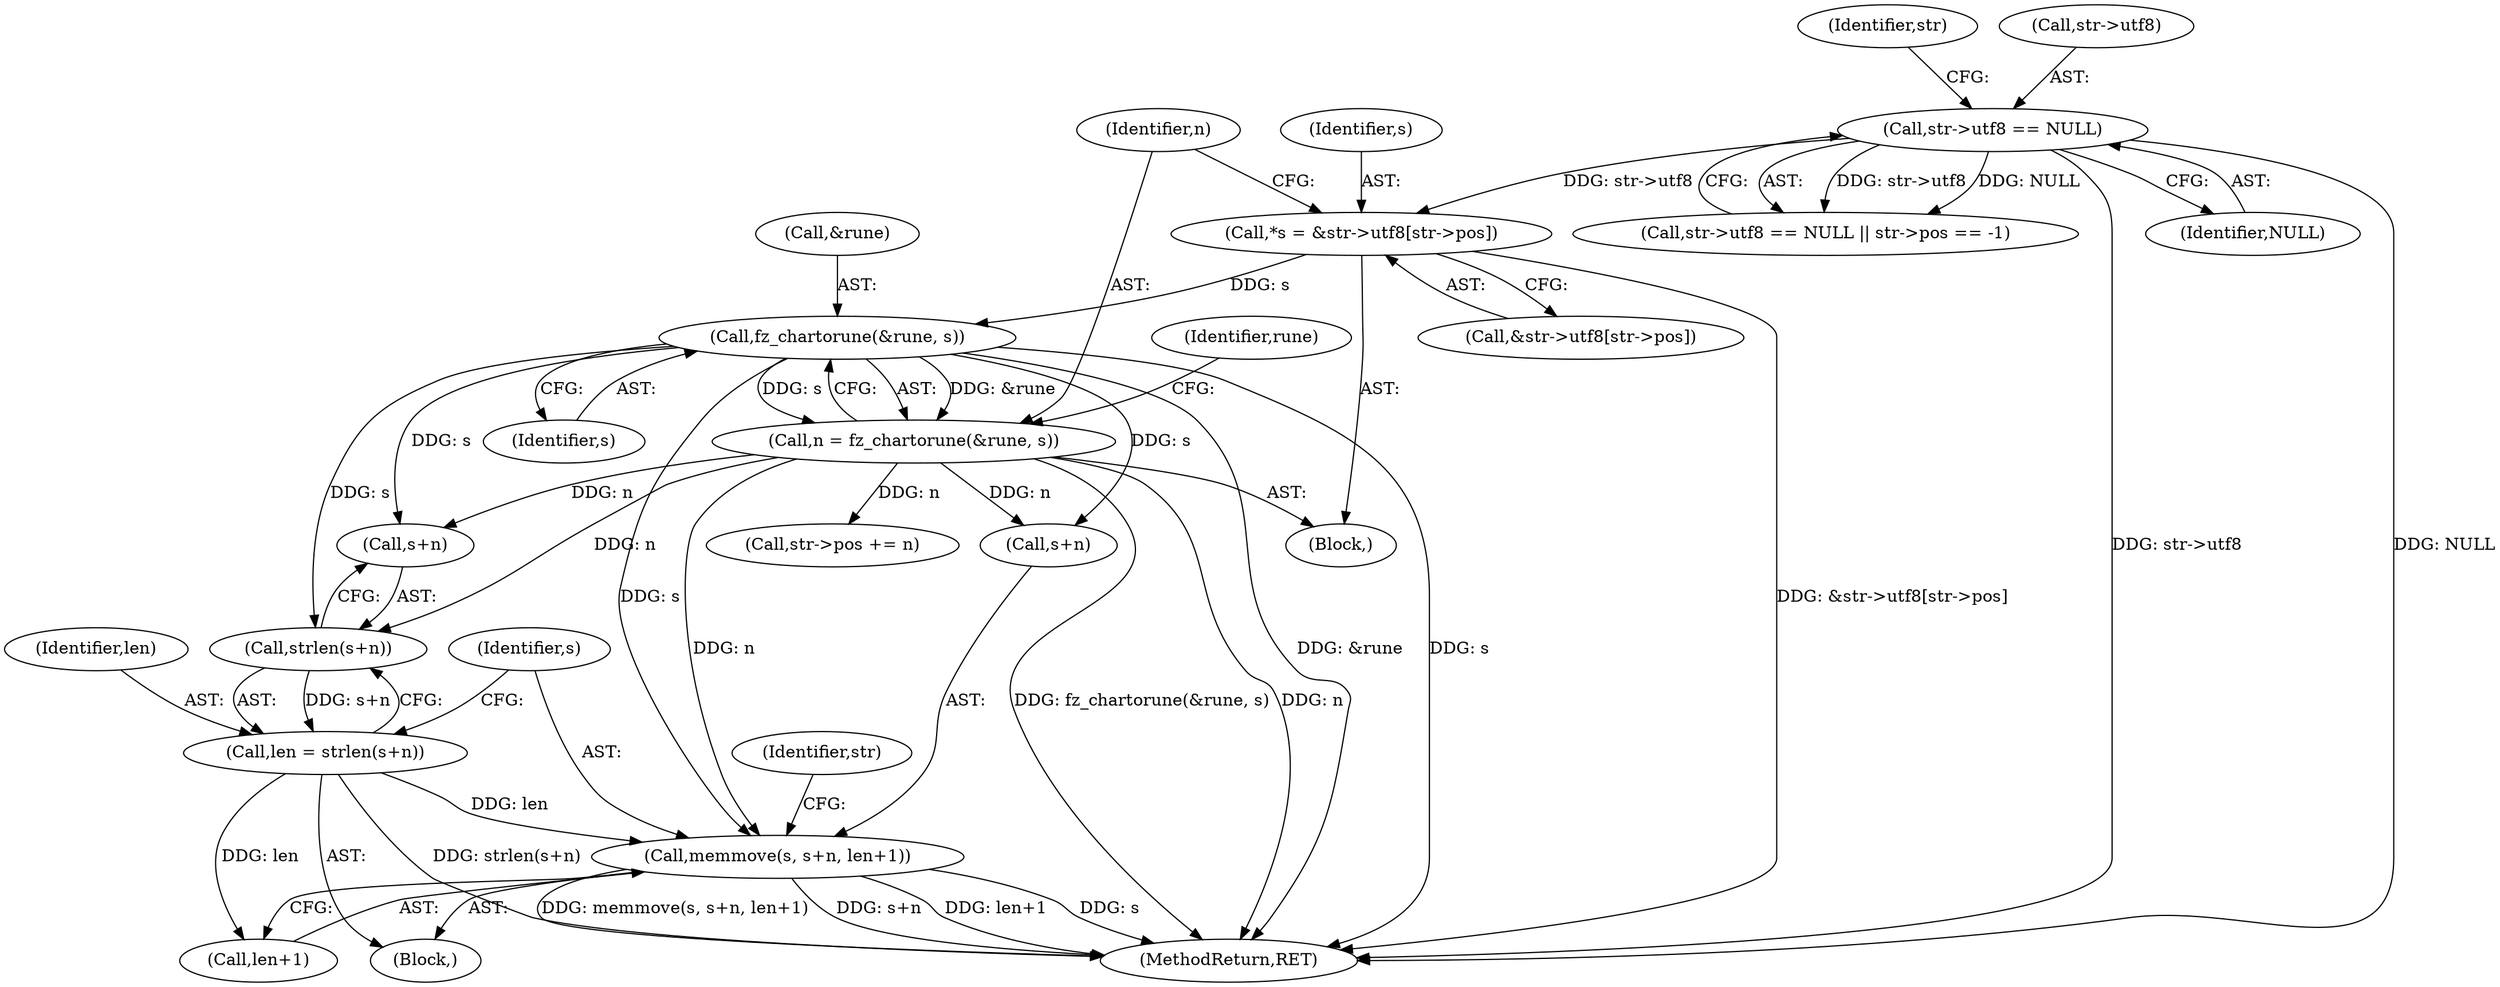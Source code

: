 digraph "0_ghostscript_97096297d409ec6f206298444ba00719607e8ba8_0@API" {
"1000187" [label="(Call,memmove(s, s+n, len+1))"];
"1000142" [label="(Call,fz_chartorune(&rune, s))"];
"1000128" [label="(Call,*s = &str->utf8[str->pos])"];
"1000113" [label="(Call,str->utf8 == NULL)"];
"1000140" [label="(Call,n = fz_chartorune(&rune, s))"];
"1000181" [label="(Call,len = strlen(s+n))"];
"1000183" [label="(Call,strlen(s+n))"];
"1000189" [label="(Call,s+n)"];
"1000141" [label="(Identifier,n)"];
"1000203" [label="(MethodReturn,RET)"];
"1000180" [label="(Block,)"];
"1000113" [label="(Call,str->utf8 == NULL)"];
"1000192" [label="(Call,len+1)"];
"1000151" [label="(Call,str->pos += n)"];
"1000126" [label="(Block,)"];
"1000130" [label="(Call,&str->utf8[str->pos])"];
"1000128" [label="(Call,*s = &str->utf8[str->pos])"];
"1000187" [label="(Call,memmove(s, s+n, len+1))"];
"1000142" [label="(Call,fz_chartorune(&rune, s))"];
"1000148" [label="(Identifier,rune)"];
"1000129" [label="(Identifier,s)"];
"1000143" [label="(Call,&rune)"];
"1000188" [label="(Identifier,s)"];
"1000181" [label="(Call,len = strlen(s+n))"];
"1000120" [label="(Identifier,str)"];
"1000182" [label="(Identifier,len)"];
"1000197" [label="(Identifier,str)"];
"1000112" [label="(Call,str->utf8 == NULL || str->pos == -1)"];
"1000117" [label="(Identifier,NULL)"];
"1000183" [label="(Call,strlen(s+n))"];
"1000184" [label="(Call,s+n)"];
"1000145" [label="(Identifier,s)"];
"1000114" [label="(Call,str->utf8)"];
"1000140" [label="(Call,n = fz_chartorune(&rune, s))"];
"1000187" -> "1000180"  [label="AST: "];
"1000187" -> "1000192"  [label="CFG: "];
"1000188" -> "1000187"  [label="AST: "];
"1000189" -> "1000187"  [label="AST: "];
"1000192" -> "1000187"  [label="AST: "];
"1000197" -> "1000187"  [label="CFG: "];
"1000187" -> "1000203"  [label="DDG: s"];
"1000187" -> "1000203"  [label="DDG: memmove(s, s+n, len+1)"];
"1000187" -> "1000203"  [label="DDG: s+n"];
"1000187" -> "1000203"  [label="DDG: len+1"];
"1000142" -> "1000187"  [label="DDG: s"];
"1000140" -> "1000187"  [label="DDG: n"];
"1000181" -> "1000187"  [label="DDG: len"];
"1000142" -> "1000140"  [label="AST: "];
"1000142" -> "1000145"  [label="CFG: "];
"1000143" -> "1000142"  [label="AST: "];
"1000145" -> "1000142"  [label="AST: "];
"1000140" -> "1000142"  [label="CFG: "];
"1000142" -> "1000203"  [label="DDG: &rune"];
"1000142" -> "1000203"  [label="DDG: s"];
"1000142" -> "1000140"  [label="DDG: &rune"];
"1000142" -> "1000140"  [label="DDG: s"];
"1000128" -> "1000142"  [label="DDG: s"];
"1000142" -> "1000183"  [label="DDG: s"];
"1000142" -> "1000184"  [label="DDG: s"];
"1000142" -> "1000189"  [label="DDG: s"];
"1000128" -> "1000126"  [label="AST: "];
"1000128" -> "1000130"  [label="CFG: "];
"1000129" -> "1000128"  [label="AST: "];
"1000130" -> "1000128"  [label="AST: "];
"1000141" -> "1000128"  [label="CFG: "];
"1000128" -> "1000203"  [label="DDG: &str->utf8[str->pos]"];
"1000113" -> "1000128"  [label="DDG: str->utf8"];
"1000113" -> "1000112"  [label="AST: "];
"1000113" -> "1000117"  [label="CFG: "];
"1000114" -> "1000113"  [label="AST: "];
"1000117" -> "1000113"  [label="AST: "];
"1000120" -> "1000113"  [label="CFG: "];
"1000112" -> "1000113"  [label="CFG: "];
"1000113" -> "1000203"  [label="DDG: NULL"];
"1000113" -> "1000203"  [label="DDG: str->utf8"];
"1000113" -> "1000112"  [label="DDG: str->utf8"];
"1000113" -> "1000112"  [label="DDG: NULL"];
"1000140" -> "1000126"  [label="AST: "];
"1000141" -> "1000140"  [label="AST: "];
"1000148" -> "1000140"  [label="CFG: "];
"1000140" -> "1000203"  [label="DDG: n"];
"1000140" -> "1000203"  [label="DDG: fz_chartorune(&rune, s)"];
"1000140" -> "1000151"  [label="DDG: n"];
"1000140" -> "1000183"  [label="DDG: n"];
"1000140" -> "1000184"  [label="DDG: n"];
"1000140" -> "1000189"  [label="DDG: n"];
"1000181" -> "1000180"  [label="AST: "];
"1000181" -> "1000183"  [label="CFG: "];
"1000182" -> "1000181"  [label="AST: "];
"1000183" -> "1000181"  [label="AST: "];
"1000188" -> "1000181"  [label="CFG: "];
"1000181" -> "1000203"  [label="DDG: strlen(s+n)"];
"1000183" -> "1000181"  [label="DDG: s+n"];
"1000181" -> "1000192"  [label="DDG: len"];
"1000183" -> "1000184"  [label="CFG: "];
"1000184" -> "1000183"  [label="AST: "];
}

